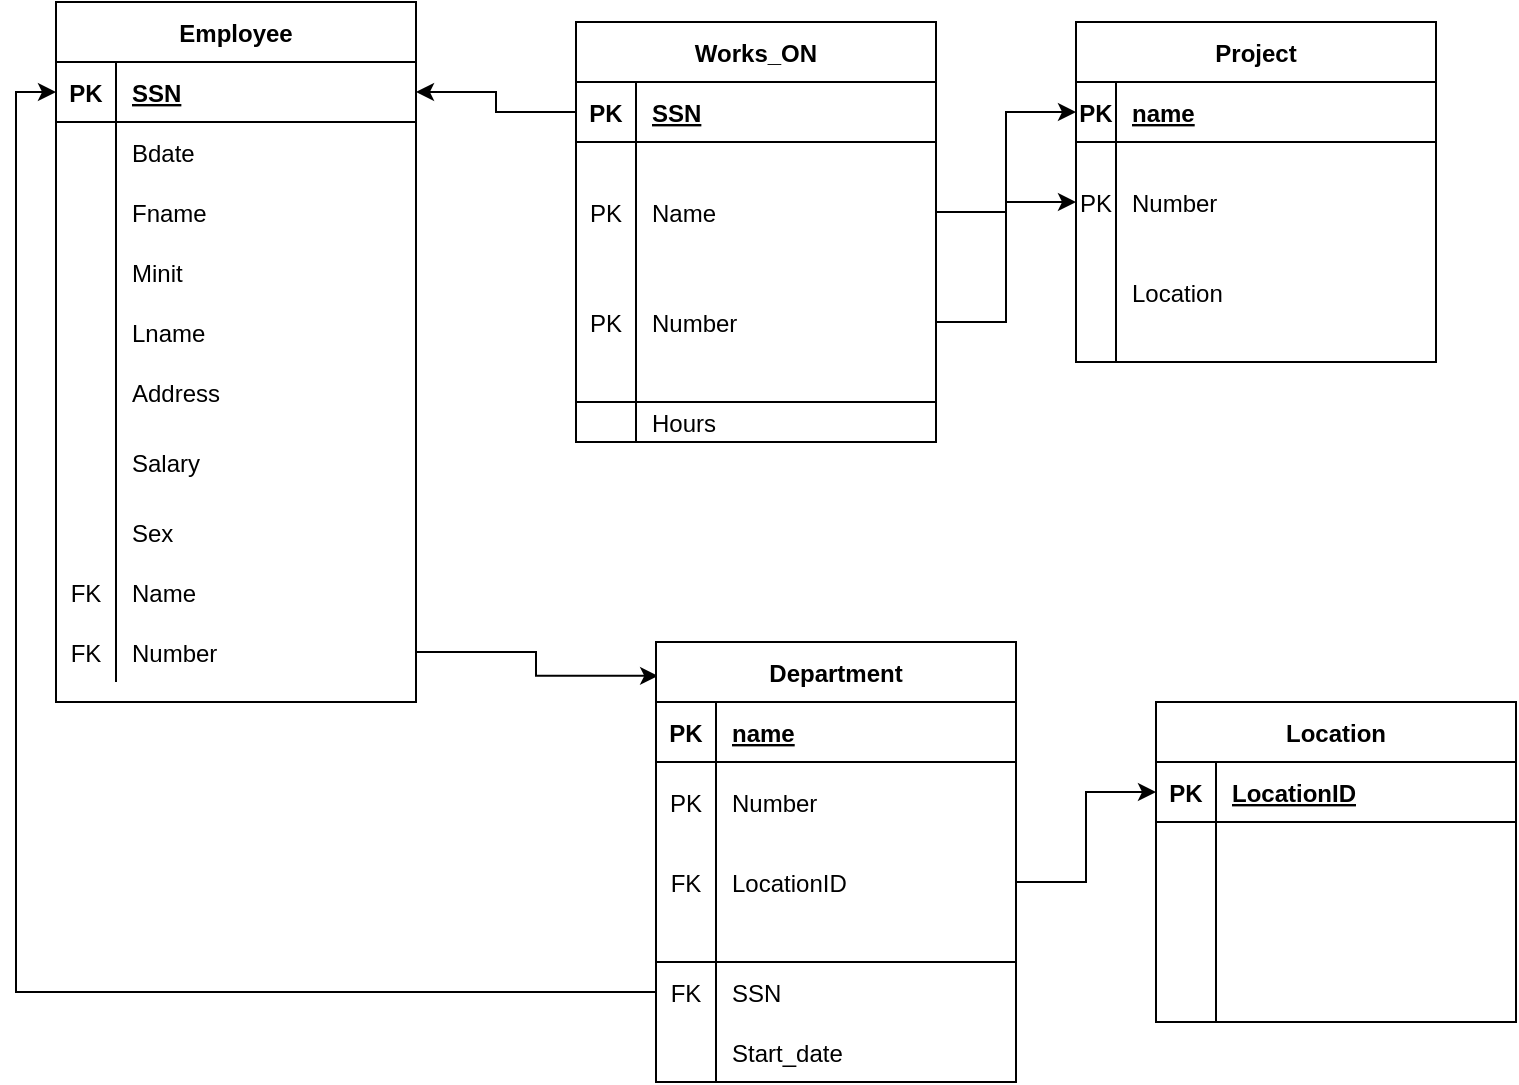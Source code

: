 <mxfile version="13.3.5" type="github"><diagram id="IoB1Db5WhdKFzBcpHOBk" name="Page-1"><mxGraphModel dx="1583" dy="785" grid="1" gridSize="10" guides="1" tooltips="1" connect="1" arrows="1" fold="1" page="1" pageScale="1" pageWidth="850" pageHeight="1100" math="0" shadow="0"><root><mxCell id="0"/><mxCell id="1" parent="0"/><mxCell id="ydT-g-K1-iBxzoSfEeVh-1" value="Employee" style="shape=table;startSize=30;container=1;collapsible=1;childLayout=tableLayout;fixedRows=1;rowLines=0;fontStyle=1;align=center;resizeLast=1;" vertex="1" parent="1"><mxGeometry x="10" y="30" width="180" height="350" as="geometry"/></mxCell><mxCell id="ydT-g-K1-iBxzoSfEeVh-2" value="" style="shape=partialRectangle;collapsible=0;dropTarget=0;pointerEvents=0;fillColor=none;top=0;left=0;bottom=1;right=0;points=[[0,0.5],[1,0.5]];portConstraint=eastwest;" vertex="1" parent="ydT-g-K1-iBxzoSfEeVh-1"><mxGeometry y="30" width="180" height="30" as="geometry"/></mxCell><mxCell id="ydT-g-K1-iBxzoSfEeVh-3" value="PK" style="shape=partialRectangle;connectable=0;fillColor=none;top=0;left=0;bottom=0;right=0;fontStyle=1;overflow=hidden;" vertex="1" parent="ydT-g-K1-iBxzoSfEeVh-2"><mxGeometry width="30" height="30" as="geometry"/></mxCell><mxCell id="ydT-g-K1-iBxzoSfEeVh-4" value="SSN" style="shape=partialRectangle;connectable=0;fillColor=none;top=0;left=0;bottom=0;right=0;align=left;spacingLeft=6;fontStyle=5;overflow=hidden;" vertex="1" parent="ydT-g-K1-iBxzoSfEeVh-2"><mxGeometry x="30" width="150" height="30" as="geometry"/></mxCell><mxCell id="ydT-g-K1-iBxzoSfEeVh-5" value="" style="shape=partialRectangle;collapsible=0;dropTarget=0;pointerEvents=0;fillColor=none;top=0;left=0;bottom=0;right=0;points=[[0,0.5],[1,0.5]];portConstraint=eastwest;" vertex="1" parent="ydT-g-K1-iBxzoSfEeVh-1"><mxGeometry y="60" width="180" height="30" as="geometry"/></mxCell><mxCell id="ydT-g-K1-iBxzoSfEeVh-6" value="" style="shape=partialRectangle;connectable=0;fillColor=none;top=0;left=0;bottom=0;right=0;editable=1;overflow=hidden;" vertex="1" parent="ydT-g-K1-iBxzoSfEeVh-5"><mxGeometry width="30" height="30" as="geometry"/></mxCell><mxCell id="ydT-g-K1-iBxzoSfEeVh-7" value="Bdate" style="shape=partialRectangle;connectable=0;fillColor=none;top=0;left=0;bottom=0;right=0;align=left;spacingLeft=6;overflow=hidden;" vertex="1" parent="ydT-g-K1-iBxzoSfEeVh-5"><mxGeometry x="30" width="150" height="30" as="geometry"/></mxCell><mxCell id="ydT-g-K1-iBxzoSfEeVh-8" value="" style="shape=partialRectangle;collapsible=0;dropTarget=0;pointerEvents=0;fillColor=none;top=0;left=0;bottom=0;right=0;points=[[0,0.5],[1,0.5]];portConstraint=eastwest;" vertex="1" parent="ydT-g-K1-iBxzoSfEeVh-1"><mxGeometry y="90" width="180" height="30" as="geometry"/></mxCell><mxCell id="ydT-g-K1-iBxzoSfEeVh-9" value="" style="shape=partialRectangle;connectable=0;fillColor=none;top=0;left=0;bottom=0;right=0;editable=1;overflow=hidden;" vertex="1" parent="ydT-g-K1-iBxzoSfEeVh-8"><mxGeometry width="30" height="30" as="geometry"/></mxCell><mxCell id="ydT-g-K1-iBxzoSfEeVh-10" value="Fname" style="shape=partialRectangle;connectable=0;fillColor=none;top=0;left=0;bottom=0;right=0;align=left;spacingLeft=6;overflow=hidden;" vertex="1" parent="ydT-g-K1-iBxzoSfEeVh-8"><mxGeometry x="30" width="150" height="30" as="geometry"/></mxCell><mxCell id="ydT-g-K1-iBxzoSfEeVh-11" value="" style="shape=partialRectangle;collapsible=0;dropTarget=0;pointerEvents=0;fillColor=none;top=0;left=0;bottom=0;right=0;points=[[0,0.5],[1,0.5]];portConstraint=eastwest;" vertex="1" parent="ydT-g-K1-iBxzoSfEeVh-1"><mxGeometry y="120" width="180" height="30" as="geometry"/></mxCell><mxCell id="ydT-g-K1-iBxzoSfEeVh-12" value="" style="shape=partialRectangle;connectable=0;fillColor=none;top=0;left=0;bottom=0;right=0;editable=1;overflow=hidden;" vertex="1" parent="ydT-g-K1-iBxzoSfEeVh-11"><mxGeometry width="30" height="30" as="geometry"/></mxCell><mxCell id="ydT-g-K1-iBxzoSfEeVh-13" value="Minit" style="shape=partialRectangle;connectable=0;fillColor=none;top=0;left=0;bottom=0;right=0;align=left;spacingLeft=6;overflow=hidden;" vertex="1" parent="ydT-g-K1-iBxzoSfEeVh-11"><mxGeometry x="30" width="150" height="30" as="geometry"/></mxCell><mxCell id="ydT-g-K1-iBxzoSfEeVh-28" value="" style="shape=partialRectangle;collapsible=0;dropTarget=0;pointerEvents=0;fillColor=none;top=0;left=0;bottom=0;right=0;points=[[0,0.5],[1,0.5]];portConstraint=eastwest;" vertex="1" parent="ydT-g-K1-iBxzoSfEeVh-1"><mxGeometry y="150" width="180" height="30" as="geometry"/></mxCell><mxCell id="ydT-g-K1-iBxzoSfEeVh-29" value="" style="shape=partialRectangle;connectable=0;fillColor=none;top=0;left=0;bottom=0;right=0;editable=1;overflow=hidden;" vertex="1" parent="ydT-g-K1-iBxzoSfEeVh-28"><mxGeometry width="30" height="30" as="geometry"/></mxCell><mxCell id="ydT-g-K1-iBxzoSfEeVh-30" value="Lname" style="shape=partialRectangle;connectable=0;fillColor=none;top=0;left=0;bottom=0;right=0;align=left;spacingLeft=6;overflow=hidden;" vertex="1" parent="ydT-g-K1-iBxzoSfEeVh-28"><mxGeometry x="30" width="150" height="30" as="geometry"/></mxCell><mxCell id="ydT-g-K1-iBxzoSfEeVh-47" value="" style="shape=partialRectangle;collapsible=0;dropTarget=0;pointerEvents=0;fillColor=none;top=0;left=0;bottom=0;right=0;points=[[0,0.5],[1,0.5]];portConstraint=eastwest;" vertex="1" parent="ydT-g-K1-iBxzoSfEeVh-1"><mxGeometry y="180" width="180" height="30" as="geometry"/></mxCell><mxCell id="ydT-g-K1-iBxzoSfEeVh-48" value="" style="shape=partialRectangle;connectable=0;fillColor=none;top=0;left=0;bottom=0;right=0;editable=1;overflow=hidden;" vertex="1" parent="ydT-g-K1-iBxzoSfEeVh-47"><mxGeometry width="30" height="30" as="geometry"/></mxCell><mxCell id="ydT-g-K1-iBxzoSfEeVh-49" value="Address" style="shape=partialRectangle;connectable=0;fillColor=none;top=0;left=0;bottom=0;right=0;align=left;spacingLeft=6;overflow=hidden;" vertex="1" parent="ydT-g-K1-iBxzoSfEeVh-47"><mxGeometry x="30" width="150" height="30" as="geometry"/></mxCell><mxCell id="ydT-g-K1-iBxzoSfEeVh-50" value="" style="shape=partialRectangle;collapsible=0;dropTarget=0;pointerEvents=0;fillColor=none;top=0;left=0;bottom=0;right=0;points=[[0,0.5],[1,0.5]];portConstraint=eastwest;" vertex="1" parent="ydT-g-K1-iBxzoSfEeVh-1"><mxGeometry y="210" width="180" height="40" as="geometry"/></mxCell><mxCell id="ydT-g-K1-iBxzoSfEeVh-51" value="" style="shape=partialRectangle;connectable=0;fillColor=none;top=0;left=0;bottom=0;right=0;editable=1;overflow=hidden;" vertex="1" parent="ydT-g-K1-iBxzoSfEeVh-50"><mxGeometry width="30" height="40" as="geometry"/></mxCell><mxCell id="ydT-g-K1-iBxzoSfEeVh-52" value="Salary" style="shape=partialRectangle;connectable=0;fillColor=none;top=0;left=0;bottom=0;right=0;align=left;spacingLeft=6;overflow=hidden;" vertex="1" parent="ydT-g-K1-iBxzoSfEeVh-50"><mxGeometry x="30" width="150" height="40" as="geometry"/></mxCell><mxCell id="ydT-g-K1-iBxzoSfEeVh-75" value="" style="shape=partialRectangle;collapsible=0;dropTarget=0;pointerEvents=0;fillColor=none;top=0;left=0;bottom=0;right=0;points=[[0,0.5],[1,0.5]];portConstraint=eastwest;" vertex="1" parent="ydT-g-K1-iBxzoSfEeVh-1"><mxGeometry y="250" width="180" height="30" as="geometry"/></mxCell><mxCell id="ydT-g-K1-iBxzoSfEeVh-76" value="" style="shape=partialRectangle;connectable=0;fillColor=none;top=0;left=0;bottom=0;right=0;editable=1;overflow=hidden;" vertex="1" parent="ydT-g-K1-iBxzoSfEeVh-75"><mxGeometry width="30" height="30" as="geometry"/></mxCell><mxCell id="ydT-g-K1-iBxzoSfEeVh-77" value="Sex" style="shape=partialRectangle;connectable=0;fillColor=none;top=0;left=0;bottom=0;right=0;align=left;spacingLeft=6;overflow=hidden;" vertex="1" parent="ydT-g-K1-iBxzoSfEeVh-75"><mxGeometry x="30" width="150" height="30" as="geometry"/></mxCell><mxCell id="ydT-g-K1-iBxzoSfEeVh-177" value="" style="shape=partialRectangle;collapsible=0;dropTarget=0;pointerEvents=0;fillColor=none;top=0;left=0;bottom=0;right=0;points=[[0,0.5],[1,0.5]];portConstraint=eastwest;" vertex="1" parent="ydT-g-K1-iBxzoSfEeVh-1"><mxGeometry y="280" width="180" height="30" as="geometry"/></mxCell><mxCell id="ydT-g-K1-iBxzoSfEeVh-178" value="FK" style="shape=partialRectangle;connectable=0;fillColor=none;top=0;left=0;bottom=0;right=0;editable=1;overflow=hidden;" vertex="1" parent="ydT-g-K1-iBxzoSfEeVh-177"><mxGeometry width="30" height="30" as="geometry"/></mxCell><mxCell id="ydT-g-K1-iBxzoSfEeVh-179" value="Name" style="shape=partialRectangle;connectable=0;fillColor=none;top=0;left=0;bottom=0;right=0;align=left;spacingLeft=6;overflow=hidden;" vertex="1" parent="ydT-g-K1-iBxzoSfEeVh-177"><mxGeometry x="30" width="150" height="30" as="geometry"/></mxCell><mxCell id="ydT-g-K1-iBxzoSfEeVh-180" value="" style="shape=partialRectangle;collapsible=0;dropTarget=0;pointerEvents=0;fillColor=none;top=0;left=0;bottom=0;right=0;points=[[0,0.5],[1,0.5]];portConstraint=eastwest;" vertex="1" parent="ydT-g-K1-iBxzoSfEeVh-1"><mxGeometry y="310" width="180" height="30" as="geometry"/></mxCell><mxCell id="ydT-g-K1-iBxzoSfEeVh-181" value="FK" style="shape=partialRectangle;connectable=0;fillColor=none;top=0;left=0;bottom=0;right=0;editable=1;overflow=hidden;" vertex="1" parent="ydT-g-K1-iBxzoSfEeVh-180"><mxGeometry width="30" height="30" as="geometry"/></mxCell><mxCell id="ydT-g-K1-iBxzoSfEeVh-182" value="Number" style="shape=partialRectangle;connectable=0;fillColor=none;top=0;left=0;bottom=0;right=0;align=left;spacingLeft=6;overflow=hidden;" vertex="1" parent="ydT-g-K1-iBxzoSfEeVh-180"><mxGeometry x="30" width="150" height="30" as="geometry"/></mxCell><mxCell id="ydT-g-K1-iBxzoSfEeVh-120" value="Project" style="shape=table;startSize=30;container=1;collapsible=1;childLayout=tableLayout;fixedRows=1;rowLines=0;fontStyle=1;align=center;resizeLast=1;" vertex="1" parent="1"><mxGeometry x="520" y="40" width="180" height="170" as="geometry"/></mxCell><mxCell id="ydT-g-K1-iBxzoSfEeVh-121" value="" style="shape=partialRectangle;collapsible=0;dropTarget=0;pointerEvents=0;fillColor=none;top=0;left=0;bottom=1;right=0;points=[[0,0.5],[1,0.5]];portConstraint=eastwest;" vertex="1" parent="ydT-g-K1-iBxzoSfEeVh-120"><mxGeometry y="30" width="180" height="30" as="geometry"/></mxCell><mxCell id="ydT-g-K1-iBxzoSfEeVh-122" value="PK" style="shape=partialRectangle;connectable=0;fillColor=none;top=0;left=0;bottom=0;right=0;fontStyle=1;overflow=hidden;" vertex="1" parent="ydT-g-K1-iBxzoSfEeVh-121"><mxGeometry width="20" height="30" as="geometry"/></mxCell><mxCell id="ydT-g-K1-iBxzoSfEeVh-123" value="name" style="shape=partialRectangle;connectable=0;fillColor=none;top=0;left=0;bottom=0;right=0;align=left;spacingLeft=6;fontStyle=5;overflow=hidden;" vertex="1" parent="ydT-g-K1-iBxzoSfEeVh-121"><mxGeometry x="20" width="160" height="30" as="geometry"/></mxCell><mxCell id="ydT-g-K1-iBxzoSfEeVh-124" value="" style="shape=partialRectangle;collapsible=0;dropTarget=0;pointerEvents=0;fillColor=none;top=0;left=0;bottom=0;right=0;points=[[0,0.5],[1,0.5]];portConstraint=eastwest;" vertex="1" parent="ydT-g-K1-iBxzoSfEeVh-120"><mxGeometry y="60" width="180" height="60" as="geometry"/></mxCell><mxCell id="ydT-g-K1-iBxzoSfEeVh-125" value="PK" style="shape=partialRectangle;connectable=0;fillColor=none;top=0;left=0;bottom=0;right=0;editable=1;overflow=hidden;" vertex="1" parent="ydT-g-K1-iBxzoSfEeVh-124"><mxGeometry width="20" height="60" as="geometry"/></mxCell><mxCell id="ydT-g-K1-iBxzoSfEeVh-126" value="Number" style="shape=partialRectangle;connectable=0;fillColor=none;top=0;left=0;bottom=0;right=0;align=left;spacingLeft=6;overflow=hidden;" vertex="1" parent="ydT-g-K1-iBxzoSfEeVh-124"><mxGeometry x="20" width="160" height="60" as="geometry"/></mxCell><mxCell id="ydT-g-K1-iBxzoSfEeVh-127" value="" style="shape=partialRectangle;collapsible=0;dropTarget=0;pointerEvents=0;fillColor=none;top=0;left=0;bottom=0;right=0;points=[[0,0.5],[1,0.5]];portConstraint=eastwest;" vertex="1" parent="ydT-g-K1-iBxzoSfEeVh-120"><mxGeometry y="120" width="180" height="30" as="geometry"/></mxCell><mxCell id="ydT-g-K1-iBxzoSfEeVh-128" value="" style="shape=partialRectangle;connectable=0;fillColor=none;top=0;left=0;bottom=0;right=0;editable=1;overflow=hidden;" vertex="1" parent="ydT-g-K1-iBxzoSfEeVh-127"><mxGeometry width="20" height="30" as="geometry"/></mxCell><mxCell id="ydT-g-K1-iBxzoSfEeVh-129" value="Location" style="shape=partialRectangle;connectable=0;fillColor=none;top=0;left=0;bottom=0;right=0;align=left;spacingLeft=6;overflow=hidden;" vertex="1" parent="ydT-g-K1-iBxzoSfEeVh-127"><mxGeometry x="20" width="160" height="30" as="geometry"/></mxCell><mxCell id="ydT-g-K1-iBxzoSfEeVh-130" value="" style="shape=partialRectangle;collapsible=0;dropTarget=0;pointerEvents=0;fillColor=none;top=0;left=0;bottom=1;right=0;points=[[0,0.5],[1,0.5]];portConstraint=eastwest;" vertex="1" parent="ydT-g-K1-iBxzoSfEeVh-120"><mxGeometry y="150" width="180" height="20" as="geometry"/></mxCell><mxCell id="ydT-g-K1-iBxzoSfEeVh-131" value="" style="shape=partialRectangle;connectable=0;fillColor=none;top=0;left=0;bottom=0;right=0;fontStyle=1;overflow=hidden;" vertex="1" parent="ydT-g-K1-iBxzoSfEeVh-130"><mxGeometry width="20" height="20" as="geometry"/></mxCell><mxCell id="ydT-g-K1-iBxzoSfEeVh-132" value="" style="shape=partialRectangle;connectable=0;fillColor=none;top=0;left=0;bottom=0;right=0;align=left;spacingLeft=6;fontStyle=5;overflow=hidden;" vertex="1" parent="ydT-g-K1-iBxzoSfEeVh-130"><mxGeometry x="20" width="160" height="20" as="geometry"/></mxCell><mxCell id="ydT-g-K1-iBxzoSfEeVh-133" value="Works_ON" style="shape=table;startSize=30;container=1;collapsible=1;childLayout=tableLayout;fixedRows=1;rowLines=0;fontStyle=1;align=center;resizeLast=1;" vertex="1" parent="1"><mxGeometry x="270" y="40" width="180" height="210" as="geometry"/></mxCell><mxCell id="ydT-g-K1-iBxzoSfEeVh-134" value="" style="shape=partialRectangle;collapsible=0;dropTarget=0;pointerEvents=0;fillColor=none;top=0;left=0;bottom=1;right=0;points=[[0,0.5],[1,0.5]];portConstraint=eastwest;" vertex="1" parent="ydT-g-K1-iBxzoSfEeVh-133"><mxGeometry y="30" width="180" height="30" as="geometry"/></mxCell><mxCell id="ydT-g-K1-iBxzoSfEeVh-135" value="PK" style="shape=partialRectangle;connectable=0;fillColor=none;top=0;left=0;bottom=0;right=0;fontStyle=1;overflow=hidden;" vertex="1" parent="ydT-g-K1-iBxzoSfEeVh-134"><mxGeometry width="30" height="30" as="geometry"/></mxCell><mxCell id="ydT-g-K1-iBxzoSfEeVh-136" value="SSN" style="shape=partialRectangle;connectable=0;fillColor=none;top=0;left=0;bottom=0;right=0;align=left;spacingLeft=6;fontStyle=5;overflow=hidden;" vertex="1" parent="ydT-g-K1-iBxzoSfEeVh-134"><mxGeometry x="30" width="150" height="30" as="geometry"/></mxCell><mxCell id="ydT-g-K1-iBxzoSfEeVh-137" value="" style="shape=partialRectangle;collapsible=0;dropTarget=0;pointerEvents=0;fillColor=none;top=0;left=0;bottom=0;right=0;points=[[0,0.5],[1,0.5]];portConstraint=eastwest;" vertex="1" parent="ydT-g-K1-iBxzoSfEeVh-133"><mxGeometry y="60" width="180" height="70" as="geometry"/></mxCell><mxCell id="ydT-g-K1-iBxzoSfEeVh-138" value="PK" style="shape=partialRectangle;connectable=0;fillColor=none;top=0;left=0;bottom=0;right=0;editable=1;overflow=hidden;" vertex="1" parent="ydT-g-K1-iBxzoSfEeVh-137"><mxGeometry width="30" height="70" as="geometry"/></mxCell><mxCell id="ydT-g-K1-iBxzoSfEeVh-139" value="Name" style="shape=partialRectangle;connectable=0;fillColor=none;top=0;left=0;bottom=0;right=0;align=left;spacingLeft=6;overflow=hidden;" vertex="1" parent="ydT-g-K1-iBxzoSfEeVh-137"><mxGeometry x="30" width="150" height="70" as="geometry"/></mxCell><mxCell id="ydT-g-K1-iBxzoSfEeVh-140" value="" style="shape=partialRectangle;collapsible=0;dropTarget=0;pointerEvents=0;fillColor=none;top=0;left=0;bottom=0;right=0;points=[[0,0.5],[1,0.5]];portConstraint=eastwest;" vertex="1" parent="ydT-g-K1-iBxzoSfEeVh-133"><mxGeometry y="130" width="180" height="40" as="geometry"/></mxCell><mxCell id="ydT-g-K1-iBxzoSfEeVh-141" value="PK" style="shape=partialRectangle;connectable=0;fillColor=none;top=0;left=0;bottom=0;right=0;editable=1;overflow=hidden;" vertex="1" parent="ydT-g-K1-iBxzoSfEeVh-140"><mxGeometry width="30" height="40" as="geometry"/></mxCell><mxCell id="ydT-g-K1-iBxzoSfEeVh-142" value="Number" style="shape=partialRectangle;connectable=0;fillColor=none;top=0;left=0;bottom=0;right=0;align=left;spacingLeft=6;overflow=hidden;" vertex="1" parent="ydT-g-K1-iBxzoSfEeVh-140"><mxGeometry x="30" width="150" height="40" as="geometry"/></mxCell><mxCell id="ydT-g-K1-iBxzoSfEeVh-143" value="" style="shape=partialRectangle;collapsible=0;dropTarget=0;pointerEvents=0;fillColor=none;top=0;left=0;bottom=1;right=0;points=[[0,0.5],[1,0.5]];portConstraint=eastwest;" vertex="1" parent="ydT-g-K1-iBxzoSfEeVh-133"><mxGeometry y="170" width="180" height="20" as="geometry"/></mxCell><mxCell id="ydT-g-K1-iBxzoSfEeVh-144" value="" style="shape=partialRectangle;connectable=0;fillColor=none;top=0;left=0;bottom=0;right=0;fontStyle=1;overflow=hidden;" vertex="1" parent="ydT-g-K1-iBxzoSfEeVh-143"><mxGeometry width="30" height="20" as="geometry"/></mxCell><mxCell id="ydT-g-K1-iBxzoSfEeVh-145" value="" style="shape=partialRectangle;connectable=0;fillColor=none;top=0;left=0;bottom=0;right=0;align=left;spacingLeft=6;fontStyle=5;overflow=hidden;" vertex="1" parent="ydT-g-K1-iBxzoSfEeVh-143"><mxGeometry x="30" width="150" height="20" as="geometry"/></mxCell><mxCell id="ydT-g-K1-iBxzoSfEeVh-146" value="" style="shape=partialRectangle;collapsible=0;dropTarget=0;pointerEvents=0;fillColor=none;top=0;left=0;bottom=0;right=0;points=[[0,0.5],[1,0.5]];portConstraint=eastwest;" vertex="1" parent="ydT-g-K1-iBxzoSfEeVh-133"><mxGeometry y="190" width="180" height="20" as="geometry"/></mxCell><mxCell id="ydT-g-K1-iBxzoSfEeVh-147" value="" style="shape=partialRectangle;connectable=0;fillColor=none;top=0;left=0;bottom=0;right=0;editable=1;overflow=hidden;" vertex="1" parent="ydT-g-K1-iBxzoSfEeVh-146"><mxGeometry width="30" height="20" as="geometry"/></mxCell><mxCell id="ydT-g-K1-iBxzoSfEeVh-148" value="Hours" style="shape=partialRectangle;connectable=0;fillColor=none;top=0;left=0;bottom=0;right=0;align=left;spacingLeft=6;overflow=hidden;" vertex="1" parent="ydT-g-K1-iBxzoSfEeVh-146"><mxGeometry x="30" width="150" height="20" as="geometry"/></mxCell><mxCell id="ydT-g-K1-iBxzoSfEeVh-190" style="edgeStyle=orthogonalEdgeStyle;rounded=0;orthogonalLoop=1;jettySize=auto;html=1;exitX=1;exitY=0.5;exitDx=0;exitDy=0;entryX=0.006;entryY=0.077;entryDx=0;entryDy=0;entryPerimeter=0;" edge="1" parent="1" source="ydT-g-K1-iBxzoSfEeVh-180" target="ydT-g-K1-iBxzoSfEeVh-104"><mxGeometry relative="1" as="geometry"/></mxCell><mxCell id="ydT-g-K1-iBxzoSfEeVh-192" style="edgeStyle=orthogonalEdgeStyle;rounded=0;orthogonalLoop=1;jettySize=auto;html=1;exitX=0;exitY=0.5;exitDx=0;exitDy=0;entryX=1;entryY=0.5;entryDx=0;entryDy=0;" edge="1" parent="1" source="ydT-g-K1-iBxzoSfEeVh-134" target="ydT-g-K1-iBxzoSfEeVh-2"><mxGeometry relative="1" as="geometry"/></mxCell><mxCell id="ydT-g-K1-iBxzoSfEeVh-194" style="edgeStyle=orthogonalEdgeStyle;rounded=0;orthogonalLoop=1;jettySize=auto;html=1;exitX=1;exitY=0.5;exitDx=0;exitDy=0;entryX=0;entryY=0.5;entryDx=0;entryDy=0;" edge="1" parent="1" source="ydT-g-K1-iBxzoSfEeVh-137" target="ydT-g-K1-iBxzoSfEeVh-121"><mxGeometry relative="1" as="geometry"/></mxCell><mxCell id="ydT-g-K1-iBxzoSfEeVh-196" style="edgeStyle=orthogonalEdgeStyle;rounded=0;orthogonalLoop=1;jettySize=auto;html=1;exitX=1;exitY=0.5;exitDx=0;exitDy=0;entryX=0;entryY=0.5;entryDx=0;entryDy=0;" edge="1" parent="1" source="ydT-g-K1-iBxzoSfEeVh-140" target="ydT-g-K1-iBxzoSfEeVh-124"><mxGeometry relative="1" as="geometry"/></mxCell><mxCell id="ydT-g-K1-iBxzoSfEeVh-104" value="Department" style="shape=table;startSize=30;container=1;collapsible=1;childLayout=tableLayout;fixedRows=1;rowLines=0;fontStyle=1;align=center;resizeLast=1;" vertex="1" parent="1"><mxGeometry x="310" y="350" width="180" height="220" as="geometry"/></mxCell><mxCell id="ydT-g-K1-iBxzoSfEeVh-105" value="" style="shape=partialRectangle;collapsible=0;dropTarget=0;pointerEvents=0;fillColor=none;top=0;left=0;bottom=1;right=0;points=[[0,0.5],[1,0.5]];portConstraint=eastwest;" vertex="1" parent="ydT-g-K1-iBxzoSfEeVh-104"><mxGeometry y="30" width="180" height="30" as="geometry"/></mxCell><mxCell id="ydT-g-K1-iBxzoSfEeVh-106" value="PK" style="shape=partialRectangle;connectable=0;fillColor=none;top=0;left=0;bottom=0;right=0;fontStyle=1;overflow=hidden;" vertex="1" parent="ydT-g-K1-iBxzoSfEeVh-105"><mxGeometry width="30" height="30" as="geometry"/></mxCell><mxCell id="ydT-g-K1-iBxzoSfEeVh-107" value="name" style="shape=partialRectangle;connectable=0;fillColor=none;top=0;left=0;bottom=0;right=0;align=left;spacingLeft=6;fontStyle=5;overflow=hidden;" vertex="1" parent="ydT-g-K1-iBxzoSfEeVh-105"><mxGeometry x="30" width="150" height="30" as="geometry"/></mxCell><mxCell id="ydT-g-K1-iBxzoSfEeVh-108" value="" style="shape=partialRectangle;collapsible=0;dropTarget=0;pointerEvents=0;fillColor=none;top=0;left=0;bottom=0;right=0;points=[[0,0.5],[1,0.5]];portConstraint=eastwest;" vertex="1" parent="ydT-g-K1-iBxzoSfEeVh-104"><mxGeometry y="60" width="180" height="40" as="geometry"/></mxCell><mxCell id="ydT-g-K1-iBxzoSfEeVh-109" value="PK" style="shape=partialRectangle;connectable=0;fillColor=none;top=0;left=0;bottom=0;right=0;editable=1;overflow=hidden;" vertex="1" parent="ydT-g-K1-iBxzoSfEeVh-108"><mxGeometry width="30" height="40" as="geometry"/></mxCell><mxCell id="ydT-g-K1-iBxzoSfEeVh-110" value="Number" style="shape=partialRectangle;connectable=0;fillColor=none;top=0;left=0;bottom=0;right=0;align=left;spacingLeft=6;overflow=hidden;" vertex="1" parent="ydT-g-K1-iBxzoSfEeVh-108"><mxGeometry x="30" width="150" height="40" as="geometry"/></mxCell><mxCell id="ydT-g-K1-iBxzoSfEeVh-114" value="" style="shape=partialRectangle;collapsible=0;dropTarget=0;pointerEvents=0;fillColor=none;top=0;left=0;bottom=0;right=0;points=[[0,0.5],[1,0.5]];portConstraint=eastwest;" vertex="1" parent="ydT-g-K1-iBxzoSfEeVh-104"><mxGeometry y="100" width="180" height="40" as="geometry"/></mxCell><mxCell id="ydT-g-K1-iBxzoSfEeVh-115" value="FK" style="shape=partialRectangle;connectable=0;fillColor=none;top=0;left=0;bottom=0;right=0;editable=1;overflow=hidden;" vertex="1" parent="ydT-g-K1-iBxzoSfEeVh-114"><mxGeometry width="30" height="40" as="geometry"/></mxCell><mxCell id="ydT-g-K1-iBxzoSfEeVh-116" value="LocationID" style="shape=partialRectangle;connectable=0;fillColor=none;top=0;left=0;bottom=0;right=0;align=left;spacingLeft=6;overflow=hidden;" vertex="1" parent="ydT-g-K1-iBxzoSfEeVh-114"><mxGeometry x="30" width="150" height="40" as="geometry"/></mxCell><mxCell id="ydT-g-K1-iBxzoSfEeVh-117" value="" style="shape=partialRectangle;collapsible=0;dropTarget=0;pointerEvents=0;fillColor=none;top=0;left=0;bottom=1;right=0;points=[[0,0.5],[1,0.5]];portConstraint=eastwest;" vertex="1" parent="ydT-g-K1-iBxzoSfEeVh-104"><mxGeometry y="140" width="180" height="20" as="geometry"/></mxCell><mxCell id="ydT-g-K1-iBxzoSfEeVh-118" value="" style="shape=partialRectangle;connectable=0;fillColor=none;top=0;left=0;bottom=0;right=0;fontStyle=1;overflow=hidden;" vertex="1" parent="ydT-g-K1-iBxzoSfEeVh-117"><mxGeometry width="30" height="20" as="geometry"/></mxCell><mxCell id="ydT-g-K1-iBxzoSfEeVh-119" value="" style="shape=partialRectangle;connectable=0;fillColor=none;top=0;left=0;bottom=0;right=0;align=left;spacingLeft=6;fontStyle=5;overflow=hidden;" vertex="1" parent="ydT-g-K1-iBxzoSfEeVh-117"><mxGeometry x="30" width="150" height="20" as="geometry"/></mxCell><mxCell id="ydT-g-K1-iBxzoSfEeVh-183" value="" style="shape=partialRectangle;collapsible=0;dropTarget=0;pointerEvents=0;fillColor=none;top=0;left=0;bottom=0;right=0;points=[[0,0.5],[1,0.5]];portConstraint=eastwest;" vertex="1" parent="ydT-g-K1-iBxzoSfEeVh-104"><mxGeometry y="160" width="180" height="30" as="geometry"/></mxCell><mxCell id="ydT-g-K1-iBxzoSfEeVh-184" value="FK" style="shape=partialRectangle;connectable=0;fillColor=none;top=0;left=0;bottom=0;right=0;editable=1;overflow=hidden;" vertex="1" parent="ydT-g-K1-iBxzoSfEeVh-183"><mxGeometry width="30" height="30" as="geometry"/></mxCell><mxCell id="ydT-g-K1-iBxzoSfEeVh-185" value="SSN" style="shape=partialRectangle;connectable=0;fillColor=none;top=0;left=0;bottom=0;right=0;align=left;spacingLeft=6;overflow=hidden;" vertex="1" parent="ydT-g-K1-iBxzoSfEeVh-183"><mxGeometry x="30" width="150" height="30" as="geometry"/></mxCell><mxCell id="ydT-g-K1-iBxzoSfEeVh-186" value="" style="shape=partialRectangle;collapsible=0;dropTarget=0;pointerEvents=0;fillColor=none;top=0;left=0;bottom=0;right=0;points=[[0,0.5],[1,0.5]];portConstraint=eastwest;" vertex="1" parent="ydT-g-K1-iBxzoSfEeVh-104"><mxGeometry y="190" width="180" height="30" as="geometry"/></mxCell><mxCell id="ydT-g-K1-iBxzoSfEeVh-187" value="" style="shape=partialRectangle;connectable=0;fillColor=none;top=0;left=0;bottom=0;right=0;editable=1;overflow=hidden;" vertex="1" parent="ydT-g-K1-iBxzoSfEeVh-186"><mxGeometry width="30" height="30" as="geometry"/></mxCell><mxCell id="ydT-g-K1-iBxzoSfEeVh-188" value="Start_date" style="shape=partialRectangle;connectable=0;fillColor=none;top=0;left=0;bottom=0;right=0;align=left;spacingLeft=6;overflow=hidden;" vertex="1" parent="ydT-g-K1-iBxzoSfEeVh-186"><mxGeometry x="30" width="150" height="30" as="geometry"/></mxCell><mxCell id="ydT-g-K1-iBxzoSfEeVh-91" value="Location" style="shape=table;startSize=30;container=1;collapsible=1;childLayout=tableLayout;fixedRows=1;rowLines=0;fontStyle=1;align=center;resizeLast=1;" vertex="1" parent="1"><mxGeometry x="560" y="380" width="180" height="160" as="geometry"/></mxCell><mxCell id="ydT-g-K1-iBxzoSfEeVh-92" value="" style="shape=partialRectangle;collapsible=0;dropTarget=0;pointerEvents=0;fillColor=none;top=0;left=0;bottom=1;right=0;points=[[0,0.5],[1,0.5]];portConstraint=eastwest;" vertex="1" parent="ydT-g-K1-iBxzoSfEeVh-91"><mxGeometry y="30" width="180" height="30" as="geometry"/></mxCell><mxCell id="ydT-g-K1-iBxzoSfEeVh-93" value="PK" style="shape=partialRectangle;connectable=0;fillColor=none;top=0;left=0;bottom=0;right=0;fontStyle=1;overflow=hidden;" vertex="1" parent="ydT-g-K1-iBxzoSfEeVh-92"><mxGeometry width="30" height="30" as="geometry"/></mxCell><mxCell id="ydT-g-K1-iBxzoSfEeVh-94" value="LocationID" style="shape=partialRectangle;connectable=0;fillColor=none;top=0;left=0;bottom=0;right=0;align=left;spacingLeft=6;fontStyle=5;overflow=hidden;" vertex="1" parent="ydT-g-K1-iBxzoSfEeVh-92"><mxGeometry x="30" width="150" height="30" as="geometry"/></mxCell><mxCell id="ydT-g-K1-iBxzoSfEeVh-95" value="" style="shape=partialRectangle;collapsible=0;dropTarget=0;pointerEvents=0;fillColor=none;top=0;left=0;bottom=0;right=0;points=[[0,0.5],[1,0.5]];portConstraint=eastwest;" vertex="1" parent="ydT-g-K1-iBxzoSfEeVh-91"><mxGeometry y="60" width="180" height="40" as="geometry"/></mxCell><mxCell id="ydT-g-K1-iBxzoSfEeVh-96" value="" style="shape=partialRectangle;connectable=0;fillColor=none;top=0;left=0;bottom=0;right=0;editable=1;overflow=hidden;" vertex="1" parent="ydT-g-K1-iBxzoSfEeVh-95"><mxGeometry width="30" height="40" as="geometry"/></mxCell><mxCell id="ydT-g-K1-iBxzoSfEeVh-97" value="" style="shape=partialRectangle;connectable=0;fillColor=none;top=0;left=0;bottom=0;right=0;align=left;spacingLeft=6;overflow=hidden;" vertex="1" parent="ydT-g-K1-iBxzoSfEeVh-95"><mxGeometry x="30" width="150" height="40" as="geometry"/></mxCell><mxCell id="ydT-g-K1-iBxzoSfEeVh-98" value="" style="shape=partialRectangle;collapsible=0;dropTarget=0;pointerEvents=0;fillColor=none;top=0;left=0;bottom=0;right=0;points=[[0,0.5],[1,0.5]];portConstraint=eastwest;" vertex="1" parent="ydT-g-K1-iBxzoSfEeVh-91"><mxGeometry y="100" width="180" height="30" as="geometry"/></mxCell><mxCell id="ydT-g-K1-iBxzoSfEeVh-99" value="" style="shape=partialRectangle;connectable=0;fillColor=none;top=0;left=0;bottom=0;right=0;editable=1;overflow=hidden;" vertex="1" parent="ydT-g-K1-iBxzoSfEeVh-98"><mxGeometry width="30" height="30" as="geometry"/></mxCell><mxCell id="ydT-g-K1-iBxzoSfEeVh-100" value="" style="shape=partialRectangle;connectable=0;fillColor=none;top=0;left=0;bottom=0;right=0;align=left;spacingLeft=6;overflow=hidden;" vertex="1" parent="ydT-g-K1-iBxzoSfEeVh-98"><mxGeometry x="30" width="150" height="30" as="geometry"/></mxCell><mxCell id="ydT-g-K1-iBxzoSfEeVh-101" value="" style="shape=partialRectangle;collapsible=0;dropTarget=0;pointerEvents=0;fillColor=none;top=0;left=0;bottom=0;right=0;points=[[0,0.5],[1,0.5]];portConstraint=eastwest;" vertex="1" parent="ydT-g-K1-iBxzoSfEeVh-91"><mxGeometry y="130" width="180" height="30" as="geometry"/></mxCell><mxCell id="ydT-g-K1-iBxzoSfEeVh-102" value="" style="shape=partialRectangle;connectable=0;fillColor=none;top=0;left=0;bottom=0;right=0;editable=1;overflow=hidden;" vertex="1" parent="ydT-g-K1-iBxzoSfEeVh-101"><mxGeometry width="30" height="30" as="geometry"/></mxCell><mxCell id="ydT-g-K1-iBxzoSfEeVh-103" value="" style="shape=partialRectangle;connectable=0;fillColor=none;top=0;left=0;bottom=0;right=0;align=left;spacingLeft=6;overflow=hidden;" vertex="1" parent="ydT-g-K1-iBxzoSfEeVh-101"><mxGeometry x="30" width="150" height="30" as="geometry"/></mxCell><mxCell id="ydT-g-K1-iBxzoSfEeVh-214" style="edgeStyle=orthogonalEdgeStyle;rounded=0;orthogonalLoop=1;jettySize=auto;html=1;exitX=1;exitY=0.5;exitDx=0;exitDy=0;entryX=0;entryY=0.5;entryDx=0;entryDy=0;" edge="1" parent="1" source="ydT-g-K1-iBxzoSfEeVh-114" target="ydT-g-K1-iBxzoSfEeVh-92"><mxGeometry relative="1" as="geometry"/></mxCell><mxCell id="ydT-g-K1-iBxzoSfEeVh-215" style="edgeStyle=orthogonalEdgeStyle;rounded=0;orthogonalLoop=1;jettySize=auto;html=1;exitX=0;exitY=0.5;exitDx=0;exitDy=0;entryX=0;entryY=0.5;entryDx=0;entryDy=0;" edge="1" parent="1" source="ydT-g-K1-iBxzoSfEeVh-183" target="ydT-g-K1-iBxzoSfEeVh-2"><mxGeometry relative="1" as="geometry"/></mxCell></root></mxGraphModel></diagram></mxfile>